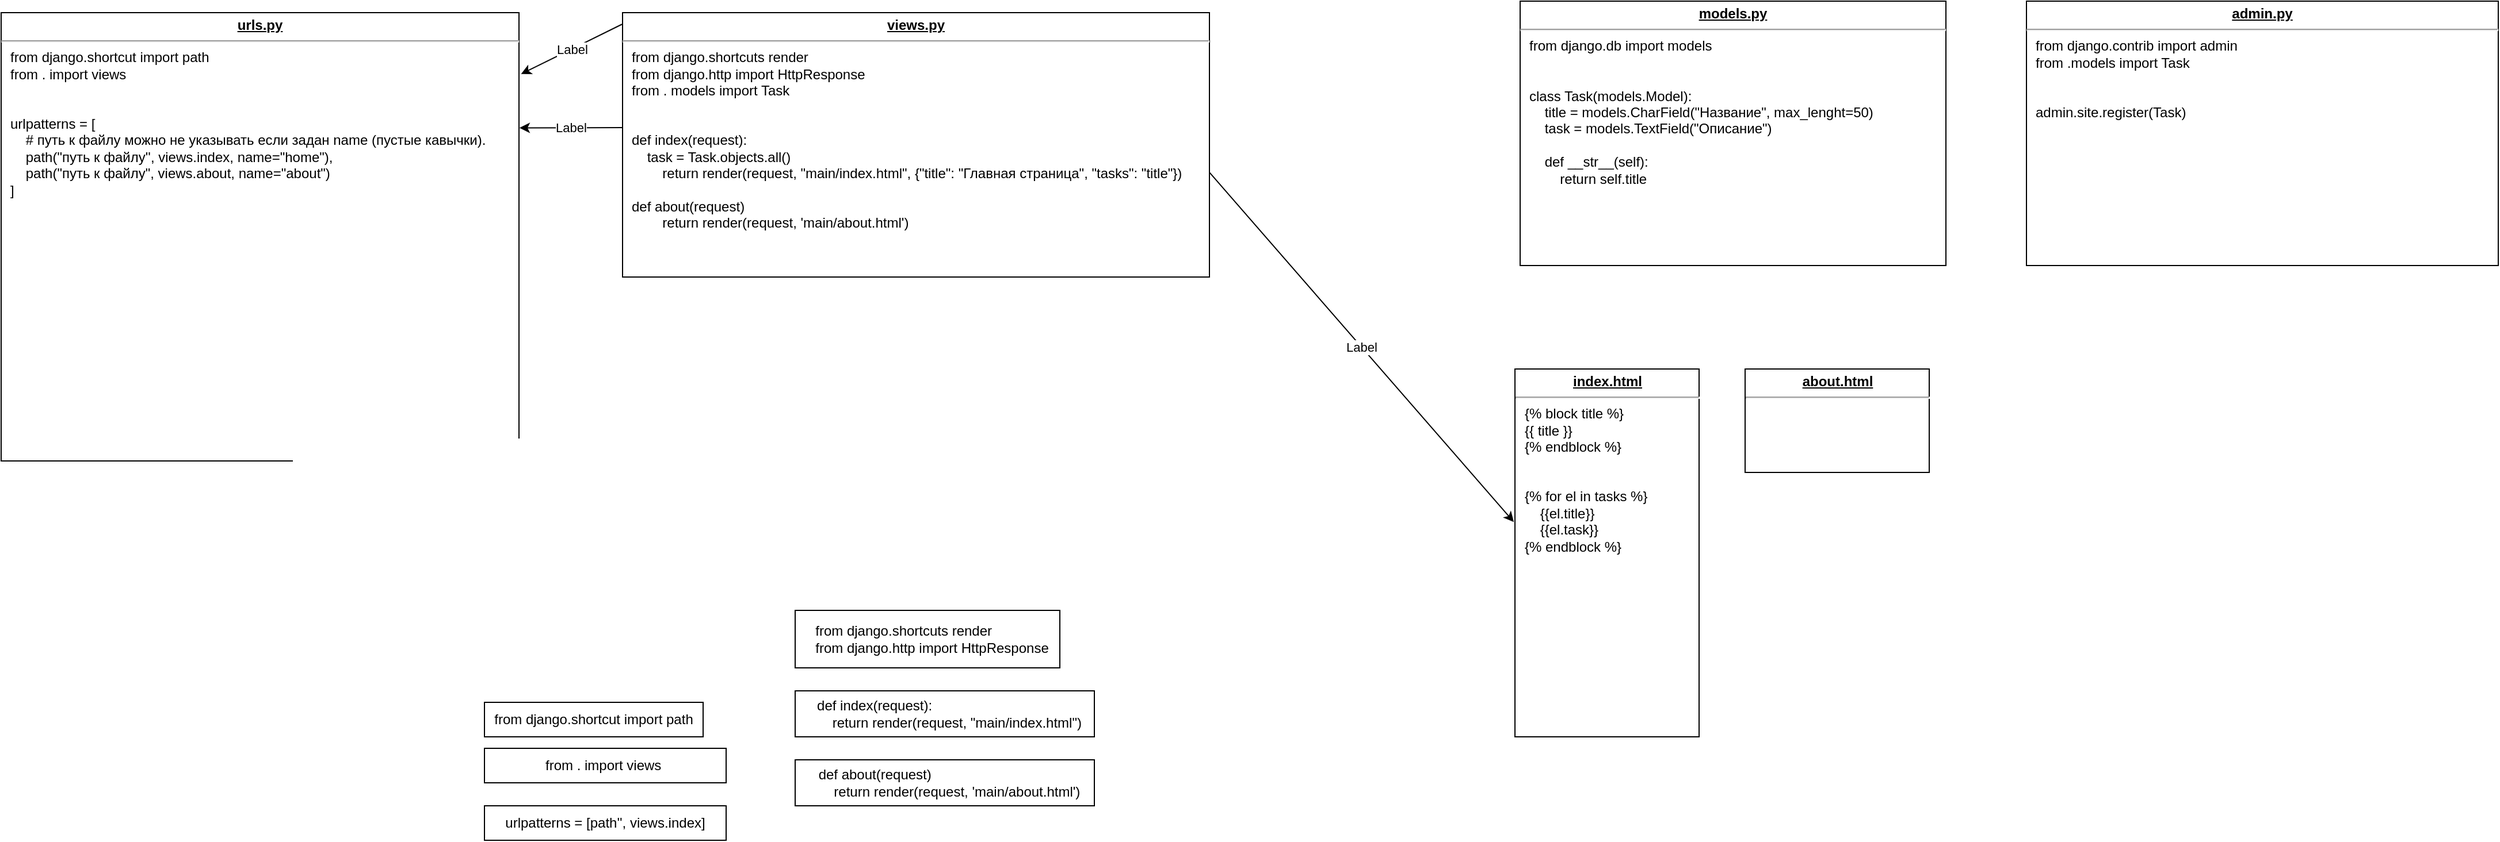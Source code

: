 <mxfile version="21.5.0" type="github">
  <diagram name="Page-1" id="e56a1550-8fbb-45ad-956c-1786394a9013">
    <mxGraphModel dx="1882" dy="801" grid="1" gridSize="10" guides="1" tooltips="1" connect="1" arrows="1" fold="1" page="1" pageScale="1" pageWidth="1100" pageHeight="850" background="none" math="0" shadow="0">
      <root>
        <mxCell id="0" />
        <mxCell id="1" parent="0" />
        <mxCell id="yi79t5vUQcOIQiDHJ_99-1" value="&lt;p style=&quot;margin:0px;margin-top:4px;text-align:center;text-decoration:underline;&quot;&gt;&lt;b&gt;urls.py&lt;/b&gt;&lt;/p&gt;&lt;hr&gt;&lt;p style=&quot;margin:0px;margin-left:8px;&quot;&gt;from django.shortcut import path&lt;/p&gt;&lt;p style=&quot;margin:0px;margin-left:8px;&quot;&gt;from . import views&amp;nbsp;&lt;/p&gt;&lt;p style=&quot;margin:0px;margin-left:8px;&quot;&gt;&lt;br&gt;&lt;/p&gt;&lt;p style=&quot;margin:0px;margin-left:8px;&quot;&gt;&lt;br&gt;&lt;/p&gt;&lt;p style=&quot;margin:0px;margin-left:8px;&quot;&gt;urlpatterns = [&lt;/p&gt;&lt;p style=&quot;margin:0px;margin-left:8px;&quot;&gt;&amp;nbsp; &amp;nbsp; # путь к файлу можно не указывать если задан name (пустые кавычки).&lt;br&gt;&lt;/p&gt;&lt;p style=&quot;margin:0px;margin-left:8px;&quot;&gt;&lt;span style=&quot;&quot;&gt;&lt;span style=&quot;&quot;&gt;&amp;nbsp;&amp;nbsp;&amp;nbsp;&amp;nbsp;&lt;/span&gt;&lt;/span&gt;path(&quot;путь к файлу&#39;&#39;, views.index, name=&quot;home&quot;),&amp;nbsp;&lt;/p&gt;&lt;p style=&quot;margin:0px;margin-left:8px;&quot;&gt;&lt;span style=&quot;&quot;&gt;&lt;span style=&quot;&quot;&gt;&amp;nbsp;&amp;nbsp;&amp;nbsp;&amp;nbsp;&lt;/span&gt;&lt;/span&gt;path(&quot;путь к файлу&quot;, views.about, name=&quot;about&quot;)&lt;/p&gt;&lt;p style=&quot;margin:0px;margin-left:8px;&quot;&gt;&lt;span style=&quot;background-color: initial;&quot;&gt;]&lt;/span&gt;&lt;/p&gt;" style="verticalAlign=top;align=left;overflow=fill;fontSize=12;fontFamily=Helvetica;html=1;whiteSpace=wrap;" vertex="1" parent="1">
          <mxGeometry x="-180" y="70" width="450" height="390" as="geometry" />
        </mxCell>
        <mxCell id="yi79t5vUQcOIQiDHJ_99-2" value="&lt;p style=&quot;margin:0px;margin-top:4px;text-align:center;text-decoration:underline;&quot;&gt;&lt;b&gt;views.py&lt;/b&gt;&lt;/p&gt;&lt;hr&gt;&lt;p style=&quot;margin:0px;margin-left:8px;&quot;&gt;from django.shortcuts render&lt;/p&gt;&lt;p style=&quot;margin:0px;margin-left:8px;&quot;&gt;from django.http import HttpResponse&lt;/p&gt;&lt;p style=&quot;margin:0px;margin-left:8px;&quot;&gt;from . models import Task&lt;/p&gt;&lt;p style=&quot;margin:0px;margin-left:8px;&quot;&gt;&lt;br&gt;&lt;/p&gt;&lt;p style=&quot;margin:0px;margin-left:8px;&quot;&gt;&lt;br&gt;&lt;/p&gt;&lt;p style=&quot;margin:0px;margin-left:8px;&quot;&gt;def index(request):&lt;/p&gt;&lt;p style=&quot;margin:0px;margin-left:8px;&quot;&gt;&amp;nbsp; &amp;nbsp; task = Task.objects.all()&lt;/p&gt;&lt;p style=&quot;margin:0px;margin-left:8px;&quot;&gt;&lt;span style=&quot;white-space: pre;&quot;&gt;&#x9;&lt;/span&gt;return render(request, &quot;main/index.html&quot;, {&quot;title&quot;: &quot;Главная страница&quot;, &quot;tasks&quot;: &quot;title&quot;})&lt;br&gt;&lt;/p&gt;&lt;p style=&quot;margin:0px;margin-left:8px;&quot;&gt;&lt;br&gt;&lt;/p&gt;&lt;p style=&quot;margin:0px;margin-left:8px;&quot;&gt;def about(request)&lt;/p&gt;&lt;p style=&quot;margin:0px;margin-left:8px;&quot;&gt;&lt;span style=&quot;white-space: pre;&quot;&gt;&#x9;&lt;/span&gt;return render(request, &#39;main/about.html&#39;)&lt;br&gt;&lt;/p&gt;&lt;p style=&quot;margin:0px;margin-left:8px;&quot;&gt;&lt;br&gt;&lt;/p&gt;&lt;p style=&quot;margin:0px;margin-left:8px;&quot;&gt;&lt;br&gt;&lt;/p&gt;&lt;p style=&quot;margin:0px;margin-left:8px;&quot;&gt;&lt;br&gt;&lt;/p&gt;" style="verticalAlign=top;align=left;overflow=fill;fontSize=12;fontFamily=Helvetica;html=1;whiteSpace=wrap;" vertex="1" parent="1">
          <mxGeometry x="360" y="70" width="510" height="230" as="geometry" />
        </mxCell>
        <mxCell id="yi79t5vUQcOIQiDHJ_99-8" value="" style="endArrow=classic;html=1;rounded=0;entryX=1.001;entryY=0.257;entryDx=0;entryDy=0;entryPerimeter=0;exitX=0;exitY=0.435;exitDx=0;exitDy=0;exitPerimeter=0;" edge="1" parent="1" source="yi79t5vUQcOIQiDHJ_99-2" target="yi79t5vUQcOIQiDHJ_99-1">
          <mxGeometry relative="1" as="geometry">
            <mxPoint x="330" y="240" as="sourcePoint" />
            <mxPoint x="360" y="170" as="targetPoint" />
          </mxGeometry>
        </mxCell>
        <mxCell id="yi79t5vUQcOIQiDHJ_99-9" value="Label" style="edgeLabel;resizable=0;html=1;align=center;verticalAlign=middle;" connectable="0" vertex="1" parent="yi79t5vUQcOIQiDHJ_99-8">
          <mxGeometry relative="1" as="geometry" />
        </mxCell>
        <mxCell id="yi79t5vUQcOIQiDHJ_99-10" value="&lt;p style=&quot;margin:0px;margin-top:4px;text-align:center;text-decoration:underline;&quot;&gt;&lt;b&gt;index.html&lt;/b&gt;&lt;/p&gt;&lt;hr&gt;&lt;p style=&quot;margin:0px;margin-left:8px;&quot;&gt;{% block title %}&lt;/p&gt;&lt;p style=&quot;margin:0px;margin-left:8px;&quot;&gt;{{ title }}&lt;/p&gt;&lt;p style=&quot;margin:0px;margin-left:8px;&quot;&gt;{% endblock %}&lt;/p&gt;&lt;p style=&quot;margin:0px;margin-left:8px;&quot;&gt;&lt;br&gt;&lt;/p&gt;&lt;p style=&quot;margin:0px;margin-left:8px;&quot;&gt;&lt;br&gt;&lt;/p&gt;&lt;p style=&quot;margin:0px;margin-left:8px;&quot;&gt;{% for el in tasks %}&lt;/p&gt;&lt;p style=&quot;margin:0px;margin-left:8px;&quot;&gt;&lt;span style=&quot;background-color: initial;&quot;&gt;&amp;nbsp; &amp;nbsp; {{el.title}}&lt;/span&gt;&lt;br&gt;&lt;/p&gt;&lt;p style=&quot;margin:0px;margin-left:8px;&quot;&gt;&lt;span style=&quot;background-color: initial;&quot;&gt;&amp;nbsp; &amp;nbsp; {{el.task}}&lt;/span&gt;&lt;/p&gt;&lt;p style=&quot;margin:0px;margin-left:8px;&quot;&gt;{% endblock %}&lt;/p&gt;" style="verticalAlign=top;align=left;overflow=fill;fontSize=12;fontFamily=Helvetica;html=1;whiteSpace=wrap;" vertex="1" parent="1">
          <mxGeometry x="1135.5" y="380" width="160" height="320" as="geometry" />
        </mxCell>
        <mxCell id="yi79t5vUQcOIQiDHJ_99-11" value="&lt;p style=&quot;margin:0px;margin-top:4px;text-align:center;text-decoration:underline;&quot;&gt;&lt;b&gt;about.html&lt;/b&gt;&lt;/p&gt;&lt;hr&gt;&lt;p style=&quot;margin:0px;margin-left:8px;&quot;&gt;&lt;br&gt;&lt;/p&gt;" style="verticalAlign=top;align=left;overflow=fill;fontSize=12;fontFamily=Helvetica;html=1;whiteSpace=wrap;" vertex="1" parent="1">
          <mxGeometry x="1335.5" y="380" width="160" height="90" as="geometry" />
        </mxCell>
        <mxCell id="yi79t5vUQcOIQiDHJ_99-12" value="" style="endArrow=classic;html=1;rounded=0;entryX=1.004;entryY=0.137;entryDx=0;entryDy=0;entryPerimeter=0;exitX=-0.001;exitY=0.044;exitDx=0;exitDy=0;exitPerimeter=0;" edge="1" parent="1" source="yi79t5vUQcOIQiDHJ_99-2" target="yi79t5vUQcOIQiDHJ_99-1">
          <mxGeometry relative="1" as="geometry">
            <mxPoint x="320" y="10" as="sourcePoint" />
            <mxPoint x="370" y="130" as="targetPoint" />
          </mxGeometry>
        </mxCell>
        <mxCell id="yi79t5vUQcOIQiDHJ_99-13" value="Label" style="edgeLabel;resizable=0;html=1;align=center;verticalAlign=middle;" connectable="0" vertex="1" parent="yi79t5vUQcOIQiDHJ_99-12">
          <mxGeometry relative="1" as="geometry" />
        </mxCell>
        <mxCell id="yi79t5vUQcOIQiDHJ_99-14" value="urlpatterns = [path&#39;&#39;, views.index]" style="rounded=0;whiteSpace=wrap;html=1;" vertex="1" parent="1">
          <mxGeometry x="240" y="760" width="210" height="30" as="geometry" />
        </mxCell>
        <mxCell id="yi79t5vUQcOIQiDHJ_99-15" value="from django.shortcut import path" style="rounded=0;whiteSpace=wrap;html=1;" vertex="1" parent="1">
          <mxGeometry x="240" y="670" width="190" height="30" as="geometry" />
        </mxCell>
        <mxCell id="yi79t5vUQcOIQiDHJ_99-16" value="from . import views&amp;nbsp;" style="rounded=0;whiteSpace=wrap;html=1;" vertex="1" parent="1">
          <mxGeometry x="240" y="710" width="210" height="30" as="geometry" />
        </mxCell>
        <mxCell id="yi79t5vUQcOIQiDHJ_99-17" value="&lt;p style=&quot;border-color: var(--border-color); text-align: left; margin: 0px 0px 0px 8px;&quot;&gt;def index(request):&lt;/p&gt;&lt;p style=&quot;border-color: var(--border-color); text-align: left; margin: 0px 0px 0px 8px;&quot;&gt;&lt;span style=&quot;white-space: pre;&quot;&gt;&amp;nbsp;&amp;nbsp;&amp;nbsp;&amp;nbsp;&lt;/span&gt;return render(request, &quot;main/index.html&quot;)&lt;/p&gt;" style="rounded=0;whiteSpace=wrap;html=1;" vertex="1" parent="1">
          <mxGeometry x="510" y="660" width="260" height="40" as="geometry" />
        </mxCell>
        <mxCell id="yi79t5vUQcOIQiDHJ_99-18" value="&lt;p style=&quot;border-color: var(--border-color); text-align: left; margin: 0px 0px 0px 8px;&quot;&gt;def about(request)&lt;/p&gt;&lt;p style=&quot;border-color: var(--border-color); text-align: left; margin: 0px 0px 0px 8px;&quot;&gt;&lt;span style=&quot;white-space: pre;&quot;&gt;&amp;nbsp;&amp;nbsp;&amp;nbsp;&amp;nbsp;&lt;/span&gt;return render(request, &#39;main/about.html&#39;)&lt;/p&gt;" style="rounded=0;whiteSpace=wrap;html=1;" vertex="1" parent="1">
          <mxGeometry x="510" y="720" width="260" height="40" as="geometry" />
        </mxCell>
        <mxCell id="yi79t5vUQcOIQiDHJ_99-19" value="&lt;p style=&quot;border-color: var(--border-color); text-align: left; margin: 0px 0px 0px 8px;&quot;&gt;from django.shortcuts render&lt;/p&gt;&lt;p style=&quot;border-color: var(--border-color); text-align: left; margin: 0px 0px 0px 8px;&quot;&gt;from django.http import HttpResponse&lt;/p&gt;" style="rounded=0;whiteSpace=wrap;html=1;" vertex="1" parent="1">
          <mxGeometry x="510" y="590" width="230" height="50" as="geometry" />
        </mxCell>
        <mxCell id="yi79t5vUQcOIQiDHJ_99-30" value="&lt;p style=&quot;margin:0px;margin-top:4px;text-align:center;text-decoration:underline;&quot;&gt;&lt;b&gt;models.py&lt;/b&gt;&lt;/p&gt;&lt;hr&gt;&lt;p style=&quot;margin:0px;margin-left:8px;&quot;&gt;from django.db import models&lt;/p&gt;&lt;p style=&quot;margin:0px;margin-left:8px;&quot;&gt;&lt;br&gt;&lt;/p&gt;&lt;p style=&quot;margin:0px;margin-left:8px;&quot;&gt;&lt;br&gt;&lt;/p&gt;&lt;p style=&quot;margin:0px;margin-left:8px;&quot;&gt;class Task(models.Model):&lt;/p&gt;&lt;p style=&quot;margin:0px;margin-left:8px;&quot;&gt;&amp;nbsp; &amp;nbsp; title = models.CharField(&quot;Название&quot;, max_lenght=50)&lt;/p&gt;&lt;p style=&quot;margin:0px;margin-left:8px;&quot;&gt;&amp;nbsp; &amp;nbsp; task = models.TextField(&quot;Описание&quot;)&lt;/p&gt;&lt;p style=&quot;margin:0px;margin-left:8px;&quot;&gt;&lt;br&gt;&lt;/p&gt;&lt;p style=&quot;margin:0px;margin-left:8px;&quot;&gt;&amp;nbsp; &amp;nbsp; def __str__(self):&lt;/p&gt;&lt;p style=&quot;margin:0px;margin-left:8px;&quot;&gt;&amp;nbsp; &amp;nbsp; &amp;nbsp; &amp;nbsp; return self.title&lt;/p&gt;" style="verticalAlign=top;align=left;overflow=fill;fontSize=12;fontFamily=Helvetica;html=1;whiteSpace=wrap;" vertex="1" parent="1">
          <mxGeometry x="1140" y="60" width="370" height="230" as="geometry" />
        </mxCell>
        <mxCell id="yi79t5vUQcOIQiDHJ_99-31" value="&lt;p style=&quot;margin:0px;margin-top:4px;text-align:center;text-decoration:underline;&quot;&gt;&lt;b&gt;admin.py&lt;/b&gt;&lt;/p&gt;&lt;hr&gt;&lt;p style=&quot;margin:0px;margin-left:8px;&quot;&gt;from django.contrib import admin&lt;/p&gt;&lt;p style=&quot;margin:0px;margin-left:8px;&quot;&gt;from .models import Task&lt;/p&gt;&lt;p style=&quot;margin:0px;margin-left:8px;&quot;&gt;&lt;br&gt;&lt;/p&gt;&lt;p style=&quot;margin:0px;margin-left:8px;&quot;&gt;&lt;br&gt;&lt;/p&gt;&lt;p style=&quot;margin:0px;margin-left:8px;&quot;&gt;admin.site.register(Task)&lt;/p&gt;" style="verticalAlign=top;align=left;overflow=fill;fontSize=12;fontFamily=Helvetica;html=1;whiteSpace=wrap;" vertex="1" parent="1">
          <mxGeometry x="1580" y="60" width="410" height="230" as="geometry" />
        </mxCell>
        <mxCell id="yi79t5vUQcOIQiDHJ_99-32" value="" style="endArrow=classic;html=1;rounded=0;entryX=-0.006;entryY=0.416;entryDx=0;entryDy=0;entryPerimeter=0;exitX=1;exitY=0.604;exitDx=0;exitDy=0;exitPerimeter=0;" edge="1" parent="1" source="yi79t5vUQcOIQiDHJ_99-2" target="yi79t5vUQcOIQiDHJ_99-10">
          <mxGeometry relative="1" as="geometry">
            <mxPoint x="630" y="440" as="sourcePoint" />
            <mxPoint x="730" y="440" as="targetPoint" />
          </mxGeometry>
        </mxCell>
        <mxCell id="yi79t5vUQcOIQiDHJ_99-33" value="Label" style="edgeLabel;resizable=0;html=1;align=center;verticalAlign=middle;" connectable="0" vertex="1" parent="yi79t5vUQcOIQiDHJ_99-32">
          <mxGeometry relative="1" as="geometry" />
        </mxCell>
      </root>
    </mxGraphModel>
  </diagram>
</mxfile>
